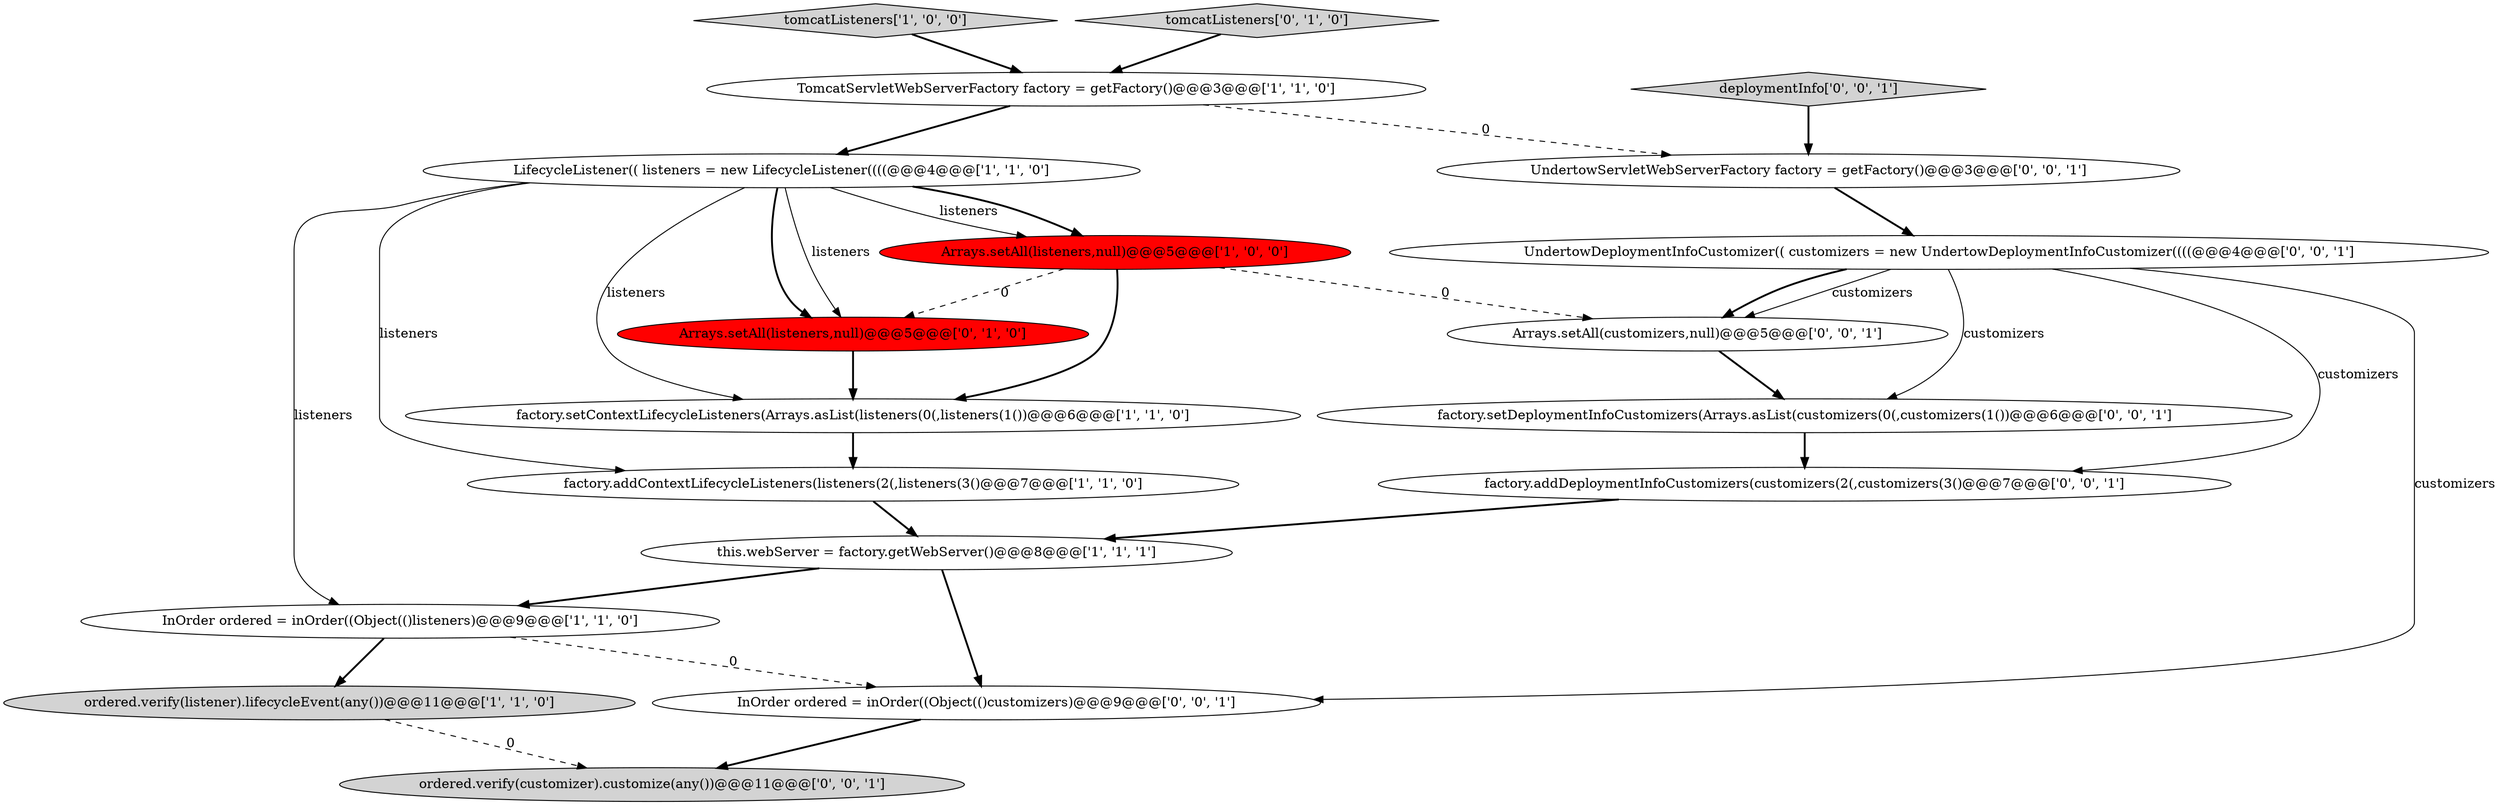 digraph {
14 [style = filled, label = "Arrays.setAll(customizers,null)@@@5@@@['0', '0', '1']", fillcolor = white, shape = ellipse image = "AAA0AAABBB3BBB"];
6 [style = filled, label = "factory.addContextLifecycleListeners(listeners(2(,listeners(3()@@@7@@@['1', '1', '0']", fillcolor = white, shape = ellipse image = "AAA0AAABBB1BBB"];
3 [style = filled, label = "TomcatServletWebServerFactory factory = getFactory()@@@3@@@['1', '1', '0']", fillcolor = white, shape = ellipse image = "AAA0AAABBB1BBB"];
15 [style = filled, label = "UndertowServletWebServerFactory factory = getFactory()@@@3@@@['0', '0', '1']", fillcolor = white, shape = ellipse image = "AAA0AAABBB3BBB"];
13 [style = filled, label = "UndertowDeploymentInfoCustomizer(( customizers = new UndertowDeploymentInfoCustomizer((((@@@4@@@['0', '0', '1']", fillcolor = white, shape = ellipse image = "AAA0AAABBB3BBB"];
1 [style = filled, label = "this.webServer = factory.getWebServer()@@@8@@@['1', '1', '1']", fillcolor = white, shape = ellipse image = "AAA0AAABBB1BBB"];
2 [style = filled, label = "ordered.verify(listener).lifecycleEvent(any())@@@11@@@['1', '1', '0']", fillcolor = lightgray, shape = ellipse image = "AAA0AAABBB1BBB"];
0 [style = filled, label = "LifecycleListener(( listeners = new LifecycleListener((((@@@4@@@['1', '1', '0']", fillcolor = white, shape = ellipse image = "AAA0AAABBB1BBB"];
17 [style = filled, label = "ordered.verify(customizer).customize(any())@@@11@@@['0', '0', '1']", fillcolor = lightgray, shape = ellipse image = "AAA0AAABBB3BBB"];
4 [style = filled, label = "Arrays.setAll(listeners,null)@@@5@@@['1', '0', '0']", fillcolor = red, shape = ellipse image = "AAA1AAABBB1BBB"];
12 [style = filled, label = "InOrder ordered = inOrder((Object(()customizers)@@@9@@@['0', '0', '1']", fillcolor = white, shape = ellipse image = "AAA0AAABBB3BBB"];
7 [style = filled, label = "InOrder ordered = inOrder((Object(()listeners)@@@9@@@['1', '1', '0']", fillcolor = white, shape = ellipse image = "AAA0AAABBB1BBB"];
11 [style = filled, label = "deploymentInfo['0', '0', '1']", fillcolor = lightgray, shape = diamond image = "AAA0AAABBB3BBB"];
18 [style = filled, label = "factory.setDeploymentInfoCustomizers(Arrays.asList(customizers(0(,customizers(1())@@@6@@@['0', '0', '1']", fillcolor = white, shape = ellipse image = "AAA0AAABBB3BBB"];
5 [style = filled, label = "tomcatListeners['1', '0', '0']", fillcolor = lightgray, shape = diamond image = "AAA0AAABBB1BBB"];
9 [style = filled, label = "Arrays.setAll(listeners,null)@@@5@@@['0', '1', '0']", fillcolor = red, shape = ellipse image = "AAA1AAABBB2BBB"];
16 [style = filled, label = "factory.addDeploymentInfoCustomizers(customizers(2(,customizers(3()@@@7@@@['0', '0', '1']", fillcolor = white, shape = ellipse image = "AAA0AAABBB3BBB"];
8 [style = filled, label = "factory.setContextLifecycleListeners(Arrays.asList(listeners(0(,listeners(1())@@@6@@@['1', '1', '0']", fillcolor = white, shape = ellipse image = "AAA0AAABBB1BBB"];
10 [style = filled, label = "tomcatListeners['0', '1', '0']", fillcolor = lightgray, shape = diamond image = "AAA0AAABBB2BBB"];
5->3 [style = bold, label=""];
0->9 [style = bold, label=""];
15->13 [style = bold, label=""];
0->6 [style = solid, label="listeners"];
13->12 [style = solid, label="customizers"];
12->17 [style = bold, label=""];
0->4 [style = solid, label="listeners"];
10->3 [style = bold, label=""];
8->6 [style = bold, label=""];
9->8 [style = bold, label=""];
2->17 [style = dashed, label="0"];
1->7 [style = bold, label=""];
11->15 [style = bold, label=""];
3->0 [style = bold, label=""];
0->9 [style = solid, label="listeners"];
13->18 [style = solid, label="customizers"];
6->1 [style = bold, label=""];
4->9 [style = dashed, label="0"];
16->1 [style = bold, label=""];
0->4 [style = bold, label=""];
7->2 [style = bold, label=""];
1->12 [style = bold, label=""];
7->12 [style = dashed, label="0"];
3->15 [style = dashed, label="0"];
4->8 [style = bold, label=""];
14->18 [style = bold, label=""];
4->14 [style = dashed, label="0"];
13->16 [style = solid, label="customizers"];
13->14 [style = bold, label=""];
0->8 [style = solid, label="listeners"];
0->7 [style = solid, label="listeners"];
13->14 [style = solid, label="customizers"];
18->16 [style = bold, label=""];
}
